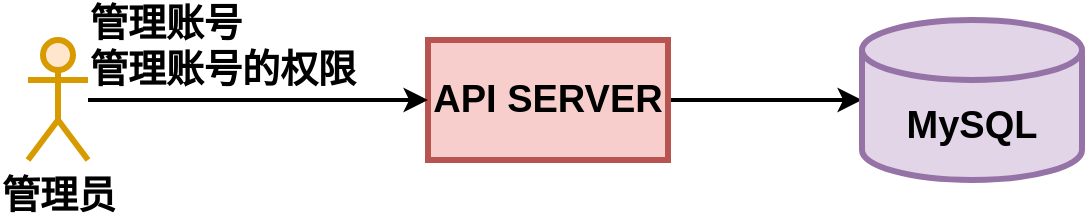 <mxfile version="14.8.4" type="github"><diagram id="WEavagxoX7mWQo-rN5Ej" name="Page-1"><mxGraphModel dx="1102" dy="582" grid="1" gridSize="10" guides="1" tooltips="1" connect="1" arrows="1" fold="1" page="1" pageScale="1" pageWidth="827" pageHeight="1169" math="0" shadow="0"><root><mxCell id="0"/><mxCell id="1" parent="0"/><mxCell id="SFKB5PL7CNQOrjsXUWEM-1" style="edgeStyle=orthogonalEdgeStyle;rounded=0;orthogonalLoop=1;jettySize=auto;html=1;strokeWidth=2;" edge="1" parent="1" source="meVRYA2Hp27yC9P9ZgB7-23" target="meVRYA2Hp27yC9P9ZgB7-51"><mxGeometry relative="1" as="geometry"/></mxCell><mxCell id="meVRYA2Hp27yC9P9ZgB7-23" value="&lt;b style=&quot;font-size: 19px;&quot;&gt;API SERVER&lt;/b&gt;" style="rounded=0;whiteSpace=wrap;html=1;fillColor=#f8cecc;strokeColor=#b85450;strokeWidth=3;fontSize=19;" parent="1" vertex="1"><mxGeometry x="350" y="327" width="120" height="60" as="geometry"/></mxCell><mxCell id="meVRYA2Hp27yC9P9ZgB7-51" value="&lt;b style=&quot;font-size: 19px;&quot;&gt;MySQL&lt;/b&gt;" style="shape=cylinder3;whiteSpace=wrap;html=1;boundedLbl=1;backgroundOutline=1;size=15;fillColor=#e1d5e7;strokeColor=#9673a6;strokeWidth=3;fontSize=19;" parent="1" vertex="1"><mxGeometry x="567" y="317" width="110" height="80" as="geometry"/></mxCell><mxCell id="SFKB5PL7CNQOrjsXUWEM-4" style="edgeStyle=orthogonalEdgeStyle;rounded=0;orthogonalLoop=1;jettySize=auto;html=1;strokeWidth=2;" edge="1" parent="1" source="meVRYA2Hp27yC9P9ZgB7-62" target="meVRYA2Hp27yC9P9ZgB7-23"><mxGeometry relative="1" as="geometry"/></mxCell><mxCell id="SFKB5PL7CNQOrjsXUWEM-5" value="&lt;div style=&quot;text-align: left; font-size: 19px;&quot;&gt;管理账号&lt;/div&gt;管理账号的权限" style="edgeLabel;html=1;align=center;verticalAlign=middle;resizable=0;points=[];fontSize=19;fontStyle=1" vertex="1" connectable="0" parent="SFKB5PL7CNQOrjsXUWEM-4"><mxGeometry x="-0.214" y="4" relative="1" as="geometry"><mxPoint y="-23" as="offset"/></mxGeometry></mxCell><mxCell id="meVRYA2Hp27yC9P9ZgB7-62" value="&lt;b style=&quot;font-size: 19px;&quot;&gt;管理员&lt;/b&gt;" style="shape=umlActor;verticalLabelPosition=bottom;verticalAlign=top;html=1;outlineConnect=0;fillColor=#ffe6cc;strokeColor=#d79b00;strokeWidth=3;fontSize=19;" parent="1" vertex="1"><mxGeometry x="150" y="327" width="30" height="60" as="geometry"/></mxCell></root></mxGraphModel></diagram></mxfile>